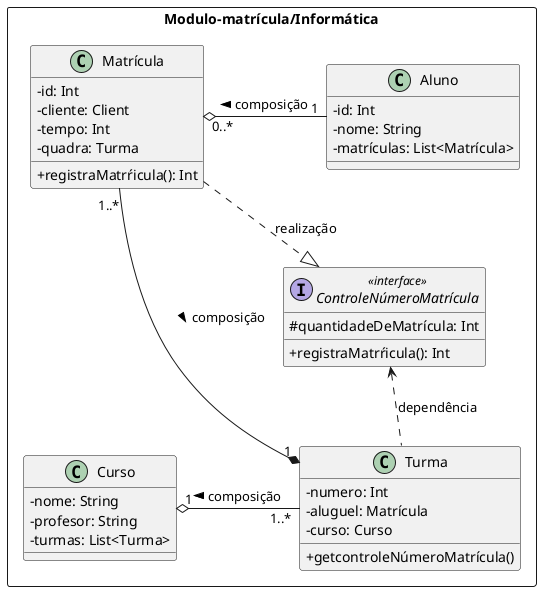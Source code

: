 @startuml matriculaInformatica
skinparam ClassAttributeIconSize 0

package Modulo-matrícula/Informática <<Rectangle>> {

    class Aluno {
    - id: Int
    - nome: String
    - matrículas: List<Matrícula>
  }

  Aluno "1" -l-o "0..*" Matrícula: composição >

  class Matrícula {
    - id: Int
    - cliente: Client
    - tempo: Int
    - quadra: Turma
    + registraMatrŕicula(): Int
  }

  Matrícula ..|> ControleNúmeroMatrícula: realização


  interface ControleNúmeroMatrícula <<interface>> {
    # quantidadeDeMatrícula: Int
    + registraMatrŕicula(): Int
  }

  ControleNúmeroMatrícula <.. Turma: dependência

  Matrícula "1..*" --* "1" Turma: composição >

  class Turma {
    - numero: Int
    - aluguel: Matrícula
    - curso: Curso
    + getcontroleNúmeroMatrícula()
  }

  Turma "1..*"  -l-o "1" Curso: composição >

  class Curso {
    - nome: String
    - profesor: String
    - turmas: List<Turma>
  }

}
@enduml